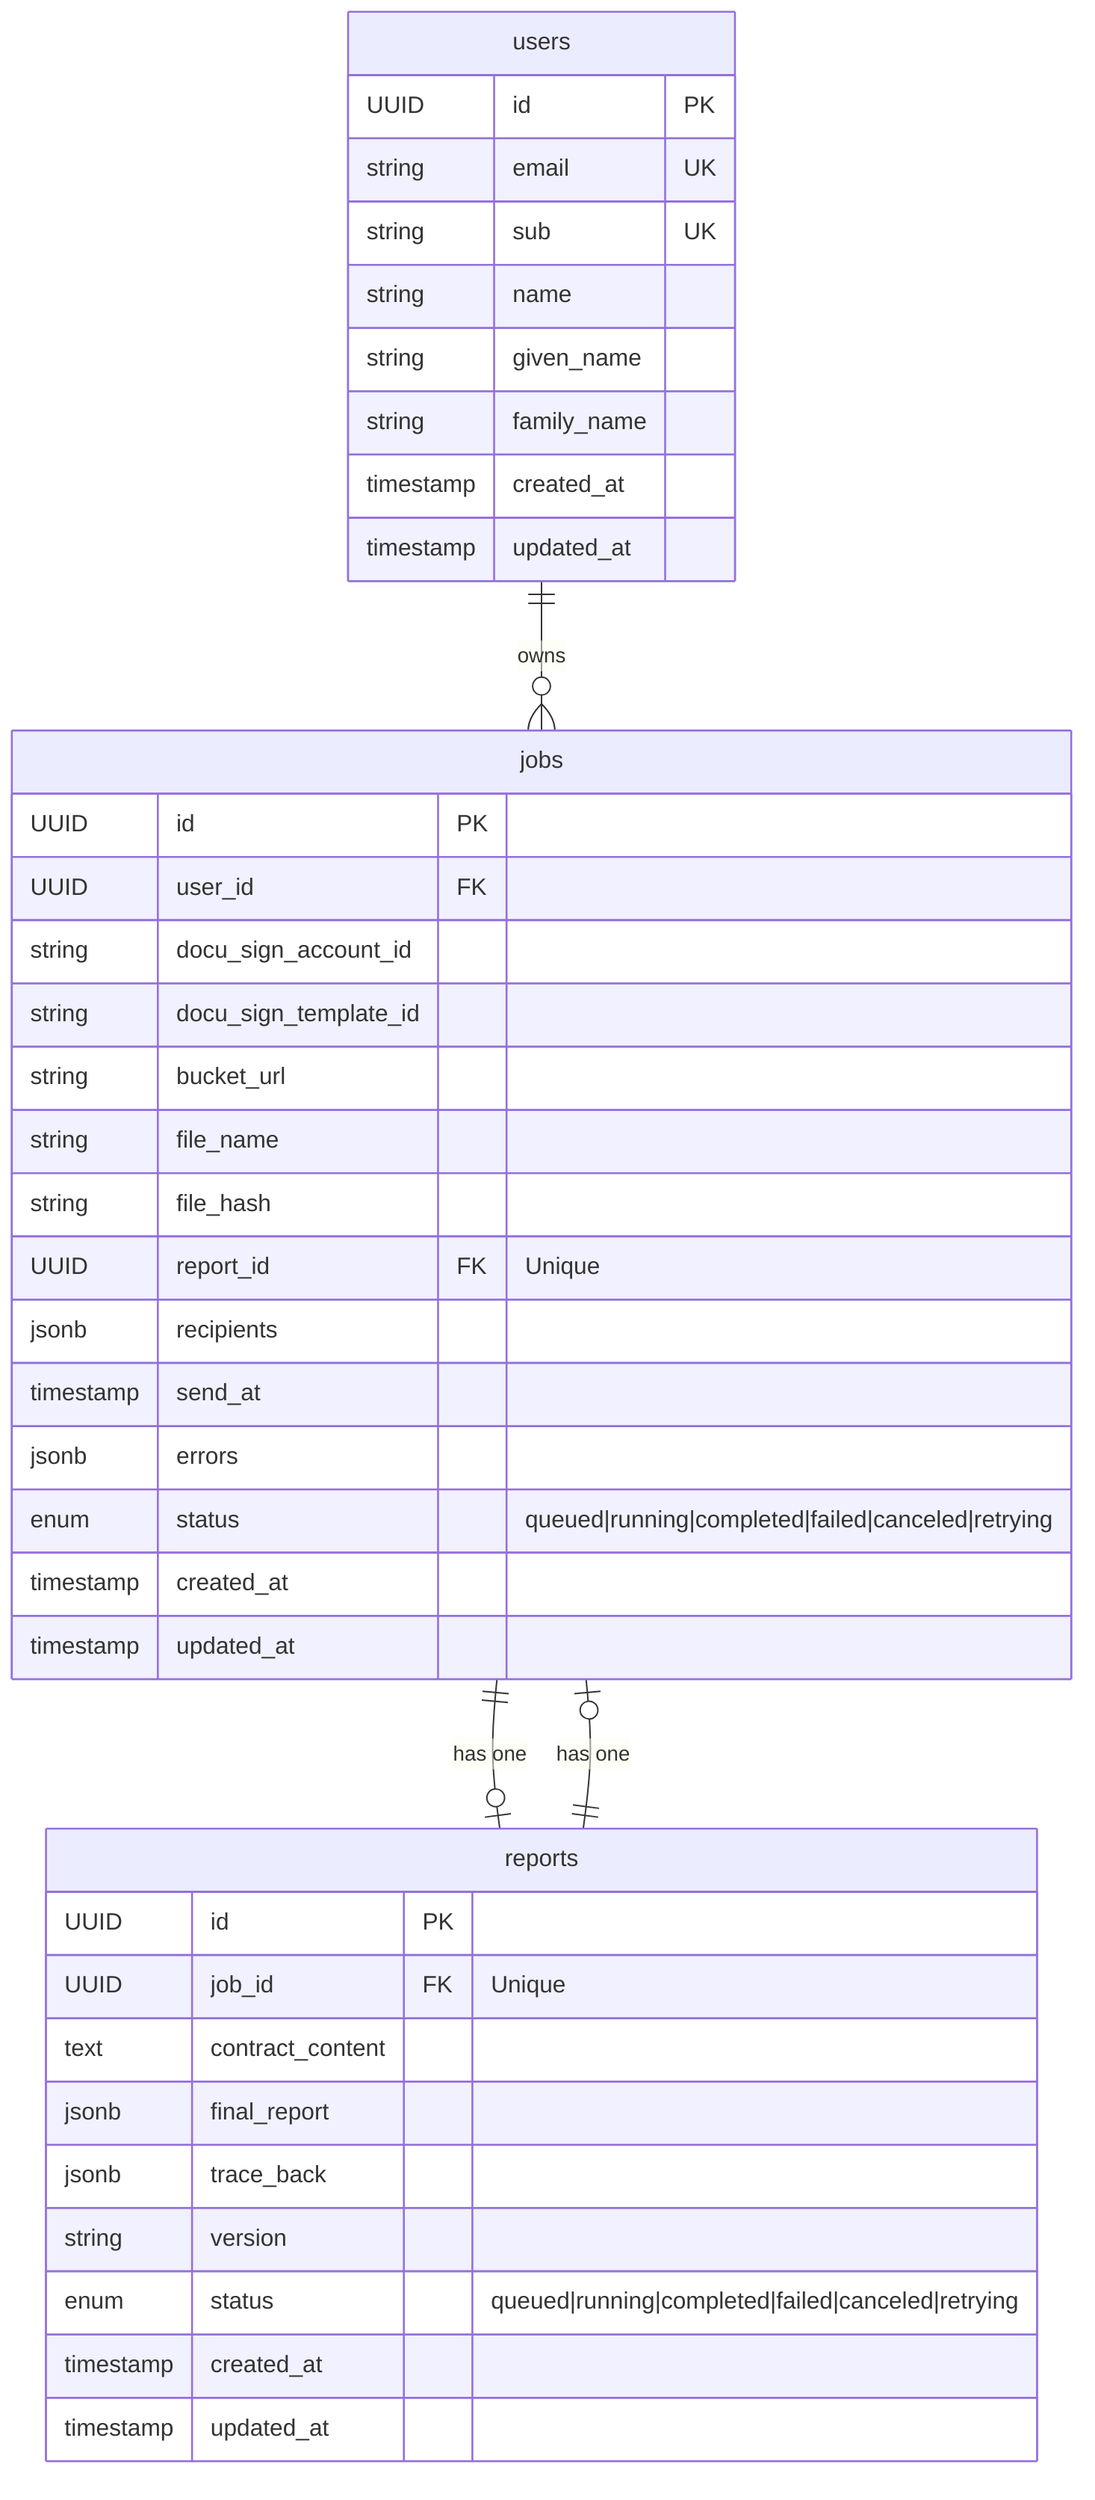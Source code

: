 erDiagram
    users ||--o{ jobs : "owns"
    jobs ||--o| reports : "has one"
    reports ||--o| jobs : "has one"
    
    users {
        UUID id PK
        string email UK
        string sub UK
        string name
        string given_name
        string family_name
        timestamp created_at
        timestamp updated_at
    }
    
    jobs {
        UUID id PK
        UUID user_id FK
        string docu_sign_account_id
        string docu_sign_template_id
        string bucket_url
        string file_name
        string file_hash
        UUID report_id FK "Unique"
        jsonb recipients
        timestamp send_at
        jsonb errors
        enum status "queued|running|completed|failed|canceled|retrying"
        timestamp created_at
        timestamp updated_at
    }
    
    reports {
        UUID id PK
        UUID job_id FK "Unique"
        text contract_content
        jsonb final_report
        jsonb trace_back
        string version
        enum status "queued|running|completed|failed|canceled|retrying"
        timestamp created_at
        timestamp updated_at
    }